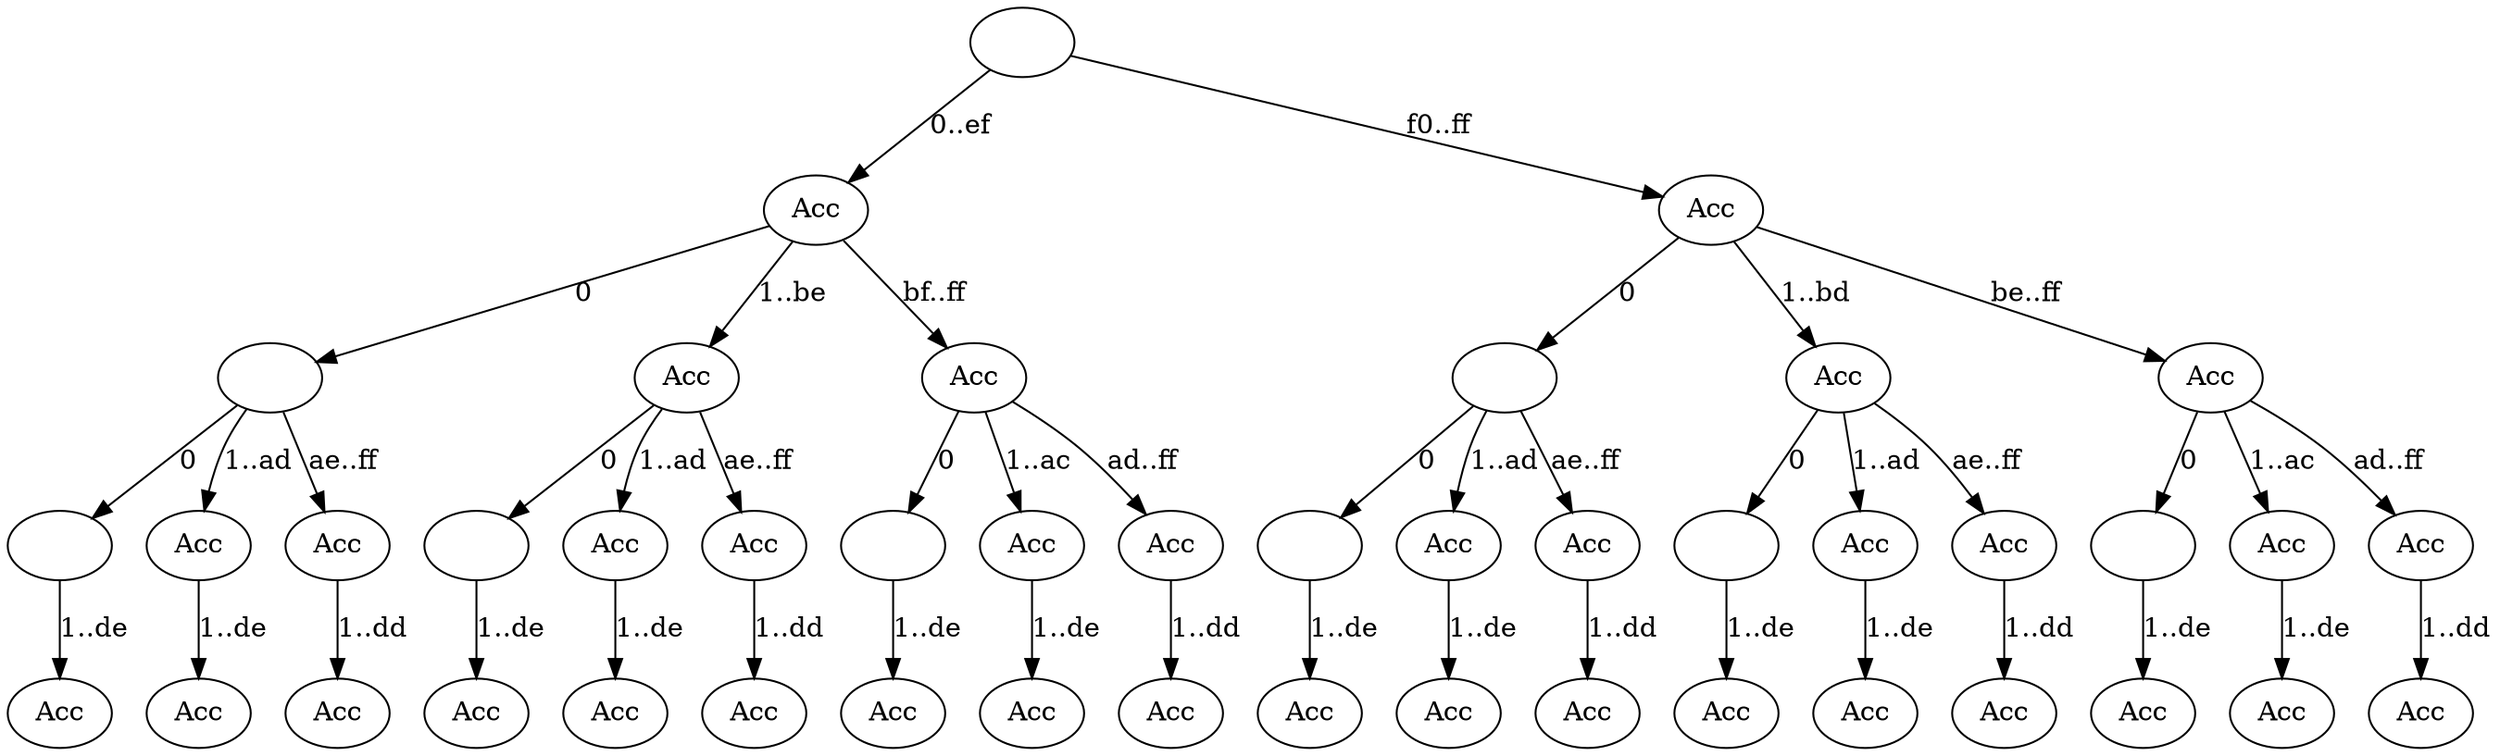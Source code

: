 digraph {
	node0 [label=""]
	node1 [label=Acc]
	node2 [label=""]
	node3 [label=""]
	node4 [label=Acc]
	node3 -> node4 [label="1..de"]
	node2 -> node3 [label=0]
	node5 [label=Acc]
	node6 [label=Acc]
	node5 -> node6 [label="1..de"]
	node2 -> node5 [label="1..ad"]
	node7 [label=Acc]
	node8 [label=Acc]
	node7 -> node8 [label="1..dd"]
	node2 -> node7 [label="ae..ff"]
	node1 -> node2 [label=0]
	node9 [label=Acc]
	node10 [label=""]
	node11 [label=Acc]
	node10 -> node11 [label="1..de"]
	node9 -> node10 [label=0]
	node12 [label=Acc]
	node13 [label=Acc]
	node12 -> node13 [label="1..de"]
	node9 -> node12 [label="1..ad"]
	node14 [label=Acc]
	node15 [label=Acc]
	node14 -> node15 [label="1..dd"]
	node9 -> node14 [label="ae..ff"]
	node1 -> node9 [label="1..be"]
	node16 [label=Acc]
	node17 [label=""]
	node18 [label=Acc]
	node17 -> node18 [label="1..de"]
	node16 -> node17 [label=0]
	node19 [label=Acc]
	node20 [label=Acc]
	node19 -> node20 [label="1..de"]
	node16 -> node19 [label="1..ac"]
	node21 [label=Acc]
	node22 [label=Acc]
	node21 -> node22 [label="1..dd"]
	node16 -> node21 [label="ad..ff"]
	node1 -> node16 [label="bf..ff"]
	node0 -> node1 [label="0..ef"]
	node23 [label=Acc]
	node24 [label=""]
	node25 [label=""]
	node26 [label=Acc]
	node25 -> node26 [label="1..de"]
	node24 -> node25 [label=0]
	node27 [label=Acc]
	node28 [label=Acc]
	node27 -> node28 [label="1..de"]
	node24 -> node27 [label="1..ad"]
	node29 [label=Acc]
	node30 [label=Acc]
	node29 -> node30 [label="1..dd"]
	node24 -> node29 [label="ae..ff"]
	node23 -> node24 [label=0]
	node31 [label=Acc]
	node32 [label=""]
	node33 [label=Acc]
	node32 -> node33 [label="1..de"]
	node31 -> node32 [label=0]
	node34 [label=Acc]
	node35 [label=Acc]
	node34 -> node35 [label="1..de"]
	node31 -> node34 [label="1..ad"]
	node36 [label=Acc]
	node37 [label=Acc]
	node36 -> node37 [label="1..dd"]
	node31 -> node36 [label="ae..ff"]
	node23 -> node31 [label="1..bd"]
	node38 [label=Acc]
	node39 [label=""]
	node40 [label=Acc]
	node39 -> node40 [label="1..de"]
	node38 -> node39 [label=0]
	node41 [label=Acc]
	node42 [label=Acc]
	node41 -> node42 [label="1..de"]
	node38 -> node41 [label="1..ac"]
	node43 [label=Acc]
	node44 [label=Acc]
	node43 -> node44 [label="1..dd"]
	node38 -> node43 [label="ad..ff"]
	node23 -> node38 [label="be..ff"]
	node0 -> node23 [label="f0..ff"]
}
